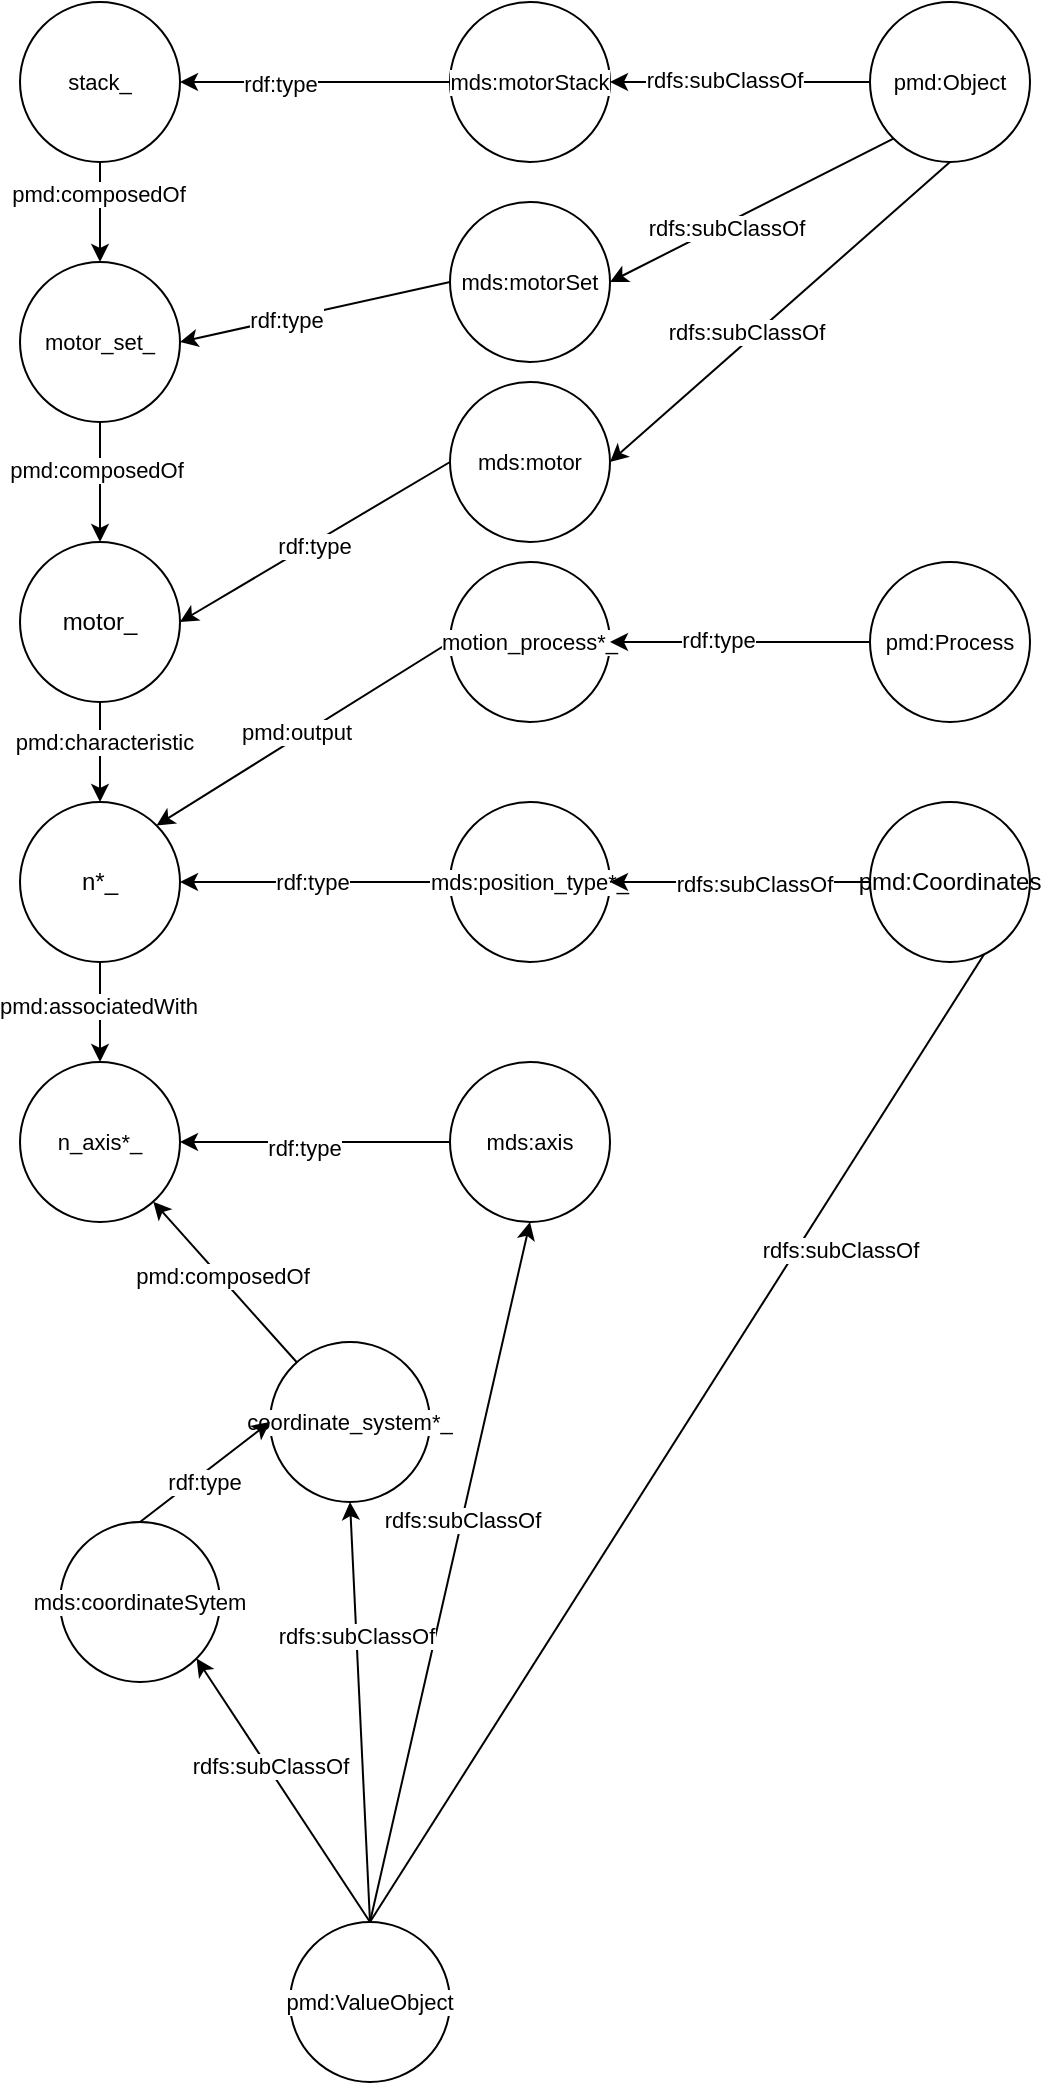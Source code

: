 <mxfile version="24.5.1" type="device">
  <diagram name="Page-1" id="DqdhzuPwQZ2PeT0PzN2s">
    <mxGraphModel dx="763" dy="539" grid="1" gridSize="10" guides="1" tooltips="1" connect="1" arrows="1" fold="1" page="1" pageScale="1" pageWidth="850" pageHeight="1100" math="0" shadow="0">
      <root>
        <mxCell id="0" />
        <mxCell id="1" parent="0" />
        <mxCell id="FRMYRlITpiS1XBL9wadS-8" style="edgeStyle=none;rounded=0;orthogonalLoop=1;jettySize=auto;html=1;exitX=0.5;exitY=1;exitDx=0;exitDy=0;entryX=0.5;entryY=0;entryDx=0;entryDy=0;strokeColor=default;align=center;verticalAlign=middle;fontFamily=Helvetica;fontSize=11;fontColor=default;labelBackgroundColor=default;endArrow=classic;" parent="1" source="FRMYRlITpiS1XBL9wadS-3" target="FRMYRlITpiS1XBL9wadS-5" edge="1">
          <mxGeometry relative="1" as="geometry" />
        </mxCell>
        <mxCell id="FRMYRlITpiS1XBL9wadS-36" value="pmd:characteristic" style="edgeLabel;html=1;align=center;verticalAlign=middle;resizable=0;points=[];fontFamily=Helvetica;fontSize=11;fontColor=default;labelBackgroundColor=default;" parent="FRMYRlITpiS1XBL9wadS-8" vertex="1" connectable="0">
          <mxGeometry x="-0.213" y="2" relative="1" as="geometry">
            <mxPoint as="offset" />
          </mxGeometry>
        </mxCell>
        <mxCell id="FRMYRlITpiS1XBL9wadS-3" value="motor_" style="ellipse;whiteSpace=wrap;html=1;aspect=fixed;" parent="1" vertex="1">
          <mxGeometry x="405" y="750" width="80" height="80" as="geometry" />
        </mxCell>
        <mxCell id="FRMYRlITpiS1XBL9wadS-22" style="edgeStyle=none;rounded=0;orthogonalLoop=1;jettySize=auto;html=1;exitX=0.5;exitY=1;exitDx=0;exitDy=0;entryX=0.5;entryY=0;entryDx=0;entryDy=0;strokeColor=default;align=center;verticalAlign=middle;fontFamily=Helvetica;fontSize=11;fontColor=default;labelBackgroundColor=default;endArrow=classic;" parent="1" source="FRMYRlITpiS1XBL9wadS-5" target="FRMYRlITpiS1XBL9wadS-16" edge="1">
          <mxGeometry relative="1" as="geometry" />
        </mxCell>
        <mxCell id="FRMYRlITpiS1XBL9wadS-124" value="pmd:associatedWith" style="edgeLabel;html=1;align=center;verticalAlign=middle;resizable=0;points=[];fontFamily=Helvetica;fontSize=11;fontColor=default;labelBackgroundColor=default;" parent="FRMYRlITpiS1XBL9wadS-22" vertex="1" connectable="0">
          <mxGeometry x="-0.147" y="-1" relative="1" as="geometry">
            <mxPoint as="offset" />
          </mxGeometry>
        </mxCell>
        <mxCell id="FRMYRlITpiS1XBL9wadS-5" value="n*_" style="ellipse;whiteSpace=wrap;html=1;aspect=fixed;" parent="1" vertex="1">
          <mxGeometry x="405" y="880" width="80" height="80" as="geometry" />
        </mxCell>
        <mxCell id="FRMYRlITpiS1XBL9wadS-25" value="" style="edgeStyle=none;rounded=0;orthogonalLoop=1;jettySize=auto;html=1;strokeColor=default;align=center;verticalAlign=middle;fontFamily=Helvetica;fontSize=11;fontColor=default;labelBackgroundColor=default;endArrow=classic;" parent="1" source="FRMYRlITpiS1XBL9wadS-10" target="FRMYRlITpiS1XBL9wadS-15" edge="1">
          <mxGeometry relative="1" as="geometry" />
        </mxCell>
        <mxCell id="FRMYRlITpiS1XBL9wadS-38" value="pmd:composedOf" style="edgeLabel;html=1;align=center;verticalAlign=middle;resizable=0;points=[];fontFamily=Helvetica;fontSize=11;fontColor=default;labelBackgroundColor=default;" parent="FRMYRlITpiS1XBL9wadS-25" vertex="1" connectable="0">
          <mxGeometry x="-0.38" y="-1" relative="1" as="geometry">
            <mxPoint as="offset" />
          </mxGeometry>
        </mxCell>
        <mxCell id="FRMYRlITpiS1XBL9wadS-10" value="stack_" style="ellipse;whiteSpace=wrap;html=1;aspect=fixed;fontFamily=Helvetica;fontSize=11;fontColor=default;labelBackgroundColor=default;" parent="1" vertex="1">
          <mxGeometry x="405" y="480" width="80" height="80" as="geometry" />
        </mxCell>
        <mxCell id="FRMYRlITpiS1XBL9wadS-21" style="edgeStyle=none;rounded=0;orthogonalLoop=1;jettySize=auto;html=1;exitX=0.5;exitY=1;exitDx=0;exitDy=0;entryX=0.5;entryY=0;entryDx=0;entryDy=0;strokeColor=default;align=center;verticalAlign=middle;fontFamily=Helvetica;fontSize=11;fontColor=default;labelBackgroundColor=default;endArrow=classic;" parent="1" source="FRMYRlITpiS1XBL9wadS-15" target="FRMYRlITpiS1XBL9wadS-3" edge="1">
          <mxGeometry relative="1" as="geometry" />
        </mxCell>
        <mxCell id="FRMYRlITpiS1XBL9wadS-37" value="pmd:composedOf" style="edgeLabel;html=1;align=center;verticalAlign=middle;resizable=0;points=[];fontFamily=Helvetica;fontSize=11;fontColor=default;labelBackgroundColor=default;" parent="FRMYRlITpiS1XBL9wadS-21" vertex="1" connectable="0">
          <mxGeometry x="-0.206" y="-2" relative="1" as="geometry">
            <mxPoint as="offset" />
          </mxGeometry>
        </mxCell>
        <mxCell id="FRMYRlITpiS1XBL9wadS-15" value="motor_set_" style="ellipse;whiteSpace=wrap;html=1;aspect=fixed;fontFamily=Helvetica;fontSize=11;fontColor=default;labelBackgroundColor=default;" parent="1" vertex="1">
          <mxGeometry x="405" y="610" width="80" height="80" as="geometry" />
        </mxCell>
        <mxCell id="FRMYRlITpiS1XBL9wadS-16" value="n_axis*_" style="ellipse;whiteSpace=wrap;html=1;aspect=fixed;fontFamily=Helvetica;fontSize=11;fontColor=default;labelBackgroundColor=default;" parent="1" vertex="1">
          <mxGeometry x="405" y="1010" width="80" height="80" as="geometry" />
        </mxCell>
        <mxCell id="FRMYRlITpiS1XBL9wadS-28" value="" style="edgeStyle=none;rounded=0;orthogonalLoop=1;jettySize=auto;html=1;strokeColor=default;align=center;verticalAlign=middle;fontFamily=Helvetica;fontSize=11;fontColor=default;labelBackgroundColor=default;endArrow=classic;" parent="1" source="FRMYRlITpiS1XBL9wadS-17" target="FRMYRlITpiS1XBL9wadS-16" edge="1">
          <mxGeometry relative="1" as="geometry" />
        </mxCell>
        <mxCell id="FRMYRlITpiS1XBL9wadS-48" value="pmd:composedOf" style="edgeLabel;html=1;align=center;verticalAlign=middle;resizable=0;points=[];fontFamily=Helvetica;fontSize=11;fontColor=default;labelBackgroundColor=default;" parent="FRMYRlITpiS1XBL9wadS-28" vertex="1" connectable="0">
          <mxGeometry x="0.059" y="-1" relative="1" as="geometry">
            <mxPoint as="offset" />
          </mxGeometry>
        </mxCell>
        <mxCell id="FRMYRlITpiS1XBL9wadS-17" value="coordinate_system*_" style="ellipse;whiteSpace=wrap;html=1;aspect=fixed;fontFamily=Helvetica;fontSize=11;fontColor=default;labelBackgroundColor=default;direction=south;" parent="1" vertex="1">
          <mxGeometry x="530" y="1150" width="80" height="80" as="geometry" />
        </mxCell>
        <mxCell id="d0K6Ns81mCFAeREVRAv0-5" style="edgeStyle=none;rounded=0;orthogonalLoop=1;jettySize=auto;html=1;exitX=0;exitY=0.5;exitDx=0;exitDy=0;entryX=1;entryY=0.5;entryDx=0;entryDy=0;strokeColor=default;align=center;verticalAlign=middle;fontFamily=Helvetica;fontSize=11;fontColor=default;labelBackgroundColor=default;endArrow=classic;" parent="1" source="FRMYRlITpiS1XBL9wadS-19" target="FRMYRlITpiS1XBL9wadS-5" edge="1">
          <mxGeometry relative="1" as="geometry" />
        </mxCell>
        <mxCell id="d0K6Ns81mCFAeREVRAv0-6" value="rdf:type" style="edgeLabel;html=1;align=center;verticalAlign=middle;resizable=0;points=[];fontFamily=Helvetica;fontSize=11;fontColor=default;labelBackgroundColor=default;" parent="d0K6Ns81mCFAeREVRAv0-5" vertex="1" connectable="0">
          <mxGeometry x="0.022" relative="1" as="geometry">
            <mxPoint as="offset" />
          </mxGeometry>
        </mxCell>
        <mxCell id="FRMYRlITpiS1XBL9wadS-19" value="mds:position_type*_" style="ellipse;whiteSpace=wrap;html=1;aspect=fixed;fontFamily=Helvetica;fontSize=11;fontColor=default;labelBackgroundColor=default;" parent="1" vertex="1">
          <mxGeometry x="620" y="880" width="80" height="80" as="geometry" />
        </mxCell>
        <mxCell id="FRMYRlITpiS1XBL9wadS-33" style="edgeStyle=none;rounded=0;orthogonalLoop=1;jettySize=auto;html=1;exitX=0;exitY=0.5;exitDx=0;exitDy=0;entryX=1;entryY=0;entryDx=0;entryDy=0;strokeColor=default;align=center;verticalAlign=middle;fontFamily=Helvetica;fontSize=11;fontColor=default;labelBackgroundColor=default;endArrow=classic;" parent="1" source="FRMYRlITpiS1XBL9wadS-32" target="FRMYRlITpiS1XBL9wadS-5" edge="1">
          <mxGeometry relative="1" as="geometry" />
        </mxCell>
        <mxCell id="FRMYRlITpiS1XBL9wadS-123" value="pmd:output" style="edgeLabel;html=1;align=center;verticalAlign=middle;resizable=0;points=[];fontFamily=Helvetica;fontSize=11;fontColor=default;labelBackgroundColor=default;" parent="FRMYRlITpiS1XBL9wadS-33" vertex="1" connectable="0">
          <mxGeometry x="0.033" y="-3" relative="1" as="geometry">
            <mxPoint as="offset" />
          </mxGeometry>
        </mxCell>
        <mxCell id="FRMYRlITpiS1XBL9wadS-32" value="motion_process*_" style="ellipse;whiteSpace=wrap;html=1;aspect=fixed;fontFamily=Helvetica;fontSize=11;fontColor=default;labelBackgroundColor=default;" parent="1" vertex="1">
          <mxGeometry x="620" y="760" width="80" height="80" as="geometry" />
        </mxCell>
        <mxCell id="d0K6Ns81mCFAeREVRAv0-23" style="edgeStyle=none;rounded=0;orthogonalLoop=1;jettySize=auto;html=1;exitX=0;exitY=0.5;exitDx=0;exitDy=0;entryX=1;entryY=0.5;entryDx=0;entryDy=0;strokeColor=default;align=center;verticalAlign=middle;fontFamily=Helvetica;fontSize=11;fontColor=default;labelBackgroundColor=default;endArrow=classic;" parent="1" source="FRMYRlITpiS1XBL9wadS-46" target="FRMYRlITpiS1XBL9wadS-51" edge="1">
          <mxGeometry relative="1" as="geometry" />
        </mxCell>
        <mxCell id="d0K6Ns81mCFAeREVRAv0-24" value="rdfs:subClassOf" style="edgeLabel;html=1;align=center;verticalAlign=middle;resizable=0;points=[];fontFamily=Helvetica;fontSize=11;fontColor=default;labelBackgroundColor=default;" parent="d0K6Ns81mCFAeREVRAv0-23" vertex="1" connectable="0">
          <mxGeometry x="0.123" y="-1" relative="1" as="geometry">
            <mxPoint as="offset" />
          </mxGeometry>
        </mxCell>
        <mxCell id="d0K6Ns81mCFAeREVRAv0-25" style="edgeStyle=none;rounded=0;orthogonalLoop=1;jettySize=auto;html=1;exitX=0;exitY=1;exitDx=0;exitDy=0;entryX=1;entryY=0.5;entryDx=0;entryDy=0;strokeColor=default;align=center;verticalAlign=middle;fontFamily=Helvetica;fontSize=11;fontColor=default;labelBackgroundColor=default;endArrow=classic;" parent="1" source="FRMYRlITpiS1XBL9wadS-46" target="FRMYRlITpiS1XBL9wadS-52" edge="1">
          <mxGeometry relative="1" as="geometry" />
        </mxCell>
        <mxCell id="d0K6Ns81mCFAeREVRAv0-26" value="rdfs:subClassOf" style="edgeLabel;html=1;align=center;verticalAlign=middle;resizable=0;points=[];fontFamily=Helvetica;fontSize=11;fontColor=default;labelBackgroundColor=default;fontStyle=0" parent="d0K6Ns81mCFAeREVRAv0-25" vertex="1" connectable="0">
          <mxGeometry x="0.195" y="2" relative="1" as="geometry">
            <mxPoint as="offset" />
          </mxGeometry>
        </mxCell>
        <mxCell id="d0K6Ns81mCFAeREVRAv0-27" style="edgeStyle=none;rounded=0;orthogonalLoop=1;jettySize=auto;html=1;exitX=0.5;exitY=1;exitDx=0;exitDy=0;entryX=1;entryY=0.5;entryDx=0;entryDy=0;strokeColor=default;align=center;verticalAlign=middle;fontFamily=Helvetica;fontSize=11;fontColor=default;labelBackgroundColor=default;endArrow=classic;" parent="1" source="FRMYRlITpiS1XBL9wadS-46" target="FRMYRlITpiS1XBL9wadS-118" edge="1">
          <mxGeometry relative="1" as="geometry" />
        </mxCell>
        <mxCell id="d0K6Ns81mCFAeREVRAv0-28" value="rdfs:subClassOf" style="edgeLabel;html=1;align=center;verticalAlign=middle;resizable=0;points=[];fontFamily=Helvetica;fontSize=11;fontColor=default;labelBackgroundColor=default;" parent="d0K6Ns81mCFAeREVRAv0-27" vertex="1" connectable="0">
          <mxGeometry x="0.171" y="-4" relative="1" as="geometry">
            <mxPoint as="offset" />
          </mxGeometry>
        </mxCell>
        <mxCell id="FRMYRlITpiS1XBL9wadS-46" value="pmd:Object" style="ellipse;whiteSpace=wrap;html=1;aspect=fixed;fontFamily=Helvetica;fontSize=11;fontColor=default;labelBackgroundColor=default;" parent="1" vertex="1">
          <mxGeometry x="830" y="480" width="80" height="80" as="geometry" />
        </mxCell>
        <mxCell id="d0K6Ns81mCFAeREVRAv0-15" style="edgeStyle=none;rounded=0;orthogonalLoop=1;jettySize=auto;html=1;exitX=0.5;exitY=0;exitDx=0;exitDy=0;strokeColor=default;align=center;verticalAlign=middle;fontFamily=Helvetica;fontSize=11;fontColor=default;labelBackgroundColor=default;endArrow=classic;entryX=1;entryY=0.5;entryDx=0;entryDy=0;" parent="1" source="FRMYRlITpiS1XBL9wadS-47" target="SmGWTPlpBDEohdhIMg7b-1" edge="1">
          <mxGeometry relative="1" as="geometry">
            <mxPoint x="880" y="920" as="targetPoint" />
          </mxGeometry>
        </mxCell>
        <mxCell id="d0K6Ns81mCFAeREVRAv0-16" value="rdfs:subClassOf" style="edgeLabel;html=1;align=center;verticalAlign=middle;resizable=0;points=[];fontFamily=Helvetica;fontSize=11;fontColor=default;labelBackgroundColor=default;" parent="d0K6Ns81mCFAeREVRAv0-15" vertex="1" connectable="0">
          <mxGeometry x="0.3" y="-3" relative="1" as="geometry">
            <mxPoint x="18" as="offset" />
          </mxGeometry>
        </mxCell>
        <mxCell id="d0K6Ns81mCFAeREVRAv0-17" style="edgeStyle=none;rounded=0;orthogonalLoop=1;jettySize=auto;html=1;exitX=0.5;exitY=0;exitDx=0;exitDy=0;entryX=0.5;entryY=1;entryDx=0;entryDy=0;strokeColor=default;align=center;verticalAlign=middle;fontFamily=Helvetica;fontSize=11;fontColor=default;labelBackgroundColor=default;endArrow=classic;" parent="1" source="FRMYRlITpiS1XBL9wadS-47" target="FRMYRlITpiS1XBL9wadS-87" edge="1">
          <mxGeometry relative="1" as="geometry" />
        </mxCell>
        <mxCell id="d0K6Ns81mCFAeREVRAv0-18" value="rdfs:subClassOf" style="edgeLabel;html=1;align=center;verticalAlign=middle;resizable=0;points=[];fontFamily=Helvetica;fontSize=11;fontColor=default;labelBackgroundColor=default;" parent="d0K6Ns81mCFAeREVRAv0-17" vertex="1" connectable="0">
          <mxGeometry x="0.151" relative="1" as="geometry">
            <mxPoint as="offset" />
          </mxGeometry>
        </mxCell>
        <mxCell id="d0K6Ns81mCFAeREVRAv0-19" style="edgeStyle=none;rounded=0;orthogonalLoop=1;jettySize=auto;html=1;exitX=0.5;exitY=0;exitDx=0;exitDy=0;entryX=1;entryY=0.5;entryDx=0;entryDy=0;strokeColor=default;align=center;verticalAlign=middle;fontFamily=Helvetica;fontSize=11;fontColor=default;labelBackgroundColor=default;endArrow=classic;" parent="1" source="FRMYRlITpiS1XBL9wadS-47" target="FRMYRlITpiS1XBL9wadS-17" edge="1">
          <mxGeometry relative="1" as="geometry" />
        </mxCell>
        <mxCell id="d0K6Ns81mCFAeREVRAv0-20" value="rdfs:subClassOf" style="edgeLabel;html=1;align=center;verticalAlign=middle;resizable=0;points=[];fontFamily=Helvetica;fontSize=11;fontColor=default;labelBackgroundColor=default;" parent="d0K6Ns81mCFAeREVRAv0-19" vertex="1" connectable="0">
          <mxGeometry x="0.365" relative="1" as="geometry">
            <mxPoint as="offset" />
          </mxGeometry>
        </mxCell>
        <mxCell id="d0K6Ns81mCFAeREVRAv0-21" style="edgeStyle=none;rounded=0;orthogonalLoop=1;jettySize=auto;html=1;exitX=0.5;exitY=0;exitDx=0;exitDy=0;entryX=1;entryY=1;entryDx=0;entryDy=0;strokeColor=default;align=center;verticalAlign=middle;fontFamily=Helvetica;fontSize=11;fontColor=default;labelBackgroundColor=default;endArrow=classic;" parent="1" source="FRMYRlITpiS1XBL9wadS-47" target="FRMYRlITpiS1XBL9wadS-49" edge="1">
          <mxGeometry relative="1" as="geometry" />
        </mxCell>
        <mxCell id="d0K6Ns81mCFAeREVRAv0-22" value="rdfs:subClassOf" style="edgeLabel;html=1;align=center;verticalAlign=middle;resizable=0;points=[];fontFamily=Helvetica;fontSize=11;fontColor=default;labelBackgroundColor=default;" parent="d0K6Ns81mCFAeREVRAv0-21" vertex="1" connectable="0">
          <mxGeometry x="0.175" y="-1" relative="1" as="geometry">
            <mxPoint as="offset" />
          </mxGeometry>
        </mxCell>
        <mxCell id="FRMYRlITpiS1XBL9wadS-47" value="pmd:ValueObject" style="ellipse;whiteSpace=wrap;html=1;aspect=fixed;fontFamily=Helvetica;fontSize=11;fontColor=default;labelBackgroundColor=default;" parent="1" vertex="1">
          <mxGeometry x="540" y="1440" width="80" height="80" as="geometry" />
        </mxCell>
        <mxCell id="d0K6Ns81mCFAeREVRAv0-1" style="rounded=0;orthogonalLoop=1;jettySize=auto;html=1;exitX=0.5;exitY=0;exitDx=0;exitDy=0;entryX=0.5;entryY=1;entryDx=0;entryDy=0;" parent="1" source="FRMYRlITpiS1XBL9wadS-49" target="FRMYRlITpiS1XBL9wadS-17" edge="1">
          <mxGeometry relative="1" as="geometry" />
        </mxCell>
        <mxCell id="d0K6Ns81mCFAeREVRAv0-2" value="rdf:type" style="edgeLabel;html=1;align=center;verticalAlign=middle;resizable=0;points=[];fontFamily=Helvetica;fontSize=11;fontColor=default;labelBackgroundColor=default;" parent="d0K6Ns81mCFAeREVRAv0-1" vertex="1" connectable="0">
          <mxGeometry x="-0.08" y="-3" relative="1" as="geometry">
            <mxPoint as="offset" />
          </mxGeometry>
        </mxCell>
        <mxCell id="FRMYRlITpiS1XBL9wadS-49" value="mds:coordinateSytem" style="ellipse;whiteSpace=wrap;html=1;aspect=fixed;fontFamily=Helvetica;fontSize=11;fontColor=default;labelBackgroundColor=default;" parent="1" vertex="1">
          <mxGeometry x="425" y="1240" width="80" height="80" as="geometry" />
        </mxCell>
        <mxCell id="d0K6Ns81mCFAeREVRAv0-7" style="edgeStyle=none;rounded=0;orthogonalLoop=1;jettySize=auto;html=1;exitX=0;exitY=0.5;exitDx=0;exitDy=0;entryX=1;entryY=0.5;entryDx=0;entryDy=0;strokeColor=default;align=center;verticalAlign=middle;fontFamily=Helvetica;fontSize=11;fontColor=default;labelBackgroundColor=default;endArrow=classic;" parent="1" source="FRMYRlITpiS1XBL9wadS-50" target="FRMYRlITpiS1XBL9wadS-32" edge="1">
          <mxGeometry relative="1" as="geometry" />
        </mxCell>
        <mxCell id="d0K6Ns81mCFAeREVRAv0-8" value="rdf:type" style="edgeLabel;html=1;align=center;verticalAlign=middle;resizable=0;points=[];fontFamily=Helvetica;fontSize=11;fontColor=default;labelBackgroundColor=default;" parent="d0K6Ns81mCFAeREVRAv0-7" vertex="1" connectable="0">
          <mxGeometry x="0.169" y="-1" relative="1" as="geometry">
            <mxPoint as="offset" />
          </mxGeometry>
        </mxCell>
        <mxCell id="FRMYRlITpiS1XBL9wadS-50" value="pmd:Process" style="ellipse;whiteSpace=wrap;html=1;aspect=fixed;fontFamily=Helvetica;fontSize=11;fontColor=default;labelBackgroundColor=default;" parent="1" vertex="1">
          <mxGeometry x="830" y="760" width="80" height="80" as="geometry" />
        </mxCell>
        <mxCell id="d0K6Ns81mCFAeREVRAv0-9" style="edgeStyle=none;rounded=0;orthogonalLoop=1;jettySize=auto;html=1;exitX=0;exitY=0.5;exitDx=0;exitDy=0;entryX=1;entryY=0.5;entryDx=0;entryDy=0;strokeColor=default;align=center;verticalAlign=middle;fontFamily=Helvetica;fontSize=11;fontColor=default;labelBackgroundColor=default;endArrow=classic;" parent="1" source="FRMYRlITpiS1XBL9wadS-51" target="FRMYRlITpiS1XBL9wadS-10" edge="1">
          <mxGeometry relative="1" as="geometry" />
        </mxCell>
        <mxCell id="d0K6Ns81mCFAeREVRAv0-10" value="rdf:type" style="edgeLabel;html=1;align=center;verticalAlign=middle;resizable=0;points=[];fontFamily=Helvetica;fontSize=11;fontColor=default;labelBackgroundColor=default;" parent="d0K6Ns81mCFAeREVRAv0-9" vertex="1" connectable="0">
          <mxGeometry x="0.259" y="1" relative="1" as="geometry">
            <mxPoint as="offset" />
          </mxGeometry>
        </mxCell>
        <mxCell id="FRMYRlITpiS1XBL9wadS-51" value="mds:motorStack" style="ellipse;whiteSpace=wrap;html=1;aspect=fixed;fontFamily=Helvetica;fontSize=11;fontColor=default;labelBackgroundColor=default;" parent="1" vertex="1">
          <mxGeometry x="620" y="480" width="80" height="80" as="geometry" />
        </mxCell>
        <mxCell id="d0K6Ns81mCFAeREVRAv0-3" style="edgeStyle=none;rounded=0;orthogonalLoop=1;jettySize=auto;html=1;exitX=0;exitY=0.5;exitDx=0;exitDy=0;entryX=1;entryY=0.5;entryDx=0;entryDy=0;strokeColor=default;align=center;verticalAlign=middle;fontFamily=Helvetica;fontSize=11;fontColor=default;labelBackgroundColor=default;endArrow=classic;" parent="1" source="FRMYRlITpiS1XBL9wadS-87" target="FRMYRlITpiS1XBL9wadS-16" edge="1">
          <mxGeometry relative="1" as="geometry" />
        </mxCell>
        <mxCell id="d0K6Ns81mCFAeREVRAv0-4" value="rdf:type" style="edgeLabel;html=1;align=center;verticalAlign=middle;resizable=0;points=[];fontFamily=Helvetica;fontSize=11;fontColor=default;labelBackgroundColor=default;" parent="d0K6Ns81mCFAeREVRAv0-3" vertex="1" connectable="0">
          <mxGeometry x="0.082" y="3" relative="1" as="geometry">
            <mxPoint as="offset" />
          </mxGeometry>
        </mxCell>
        <mxCell id="FRMYRlITpiS1XBL9wadS-87" value="mds:axis" style="ellipse;whiteSpace=wrap;html=1;aspect=fixed;fontFamily=Helvetica;fontSize=11;fontColor=default;labelBackgroundColor=default;" parent="1" vertex="1">
          <mxGeometry x="620" y="1010" width="80" height="80" as="geometry" />
        </mxCell>
        <mxCell id="d0K6Ns81mCFAeREVRAv0-11" style="edgeStyle=none;rounded=0;orthogonalLoop=1;jettySize=auto;html=1;exitX=0;exitY=0.5;exitDx=0;exitDy=0;entryX=1;entryY=0.5;entryDx=0;entryDy=0;strokeColor=default;align=center;verticalAlign=middle;fontFamily=Helvetica;fontSize=11;fontColor=default;labelBackgroundColor=default;endArrow=classic;" parent="1" source="FRMYRlITpiS1XBL9wadS-52" target="FRMYRlITpiS1XBL9wadS-15" edge="1">
          <mxGeometry relative="1" as="geometry" />
        </mxCell>
        <mxCell id="d0K6Ns81mCFAeREVRAv0-12" value="rdf:type" style="edgeLabel;html=1;align=center;verticalAlign=middle;resizable=0;points=[];fontFamily=Helvetica;fontSize=11;fontColor=default;labelBackgroundColor=default;" parent="d0K6Ns81mCFAeREVRAv0-11" vertex="1" connectable="0">
          <mxGeometry x="0.217" y="1" relative="1" as="geometry">
            <mxPoint as="offset" />
          </mxGeometry>
        </mxCell>
        <mxCell id="FRMYRlITpiS1XBL9wadS-52" value="mds:motorSet" style="ellipse;whiteSpace=wrap;html=1;aspect=fixed;fontFamily=Helvetica;fontSize=11;fontColor=default;labelBackgroundColor=default;" parent="1" vertex="1">
          <mxGeometry x="620" y="580" width="80" height="80" as="geometry" />
        </mxCell>
        <mxCell id="d0K6Ns81mCFAeREVRAv0-13" style="edgeStyle=none;rounded=0;orthogonalLoop=1;jettySize=auto;html=1;exitX=0;exitY=0.5;exitDx=0;exitDy=0;entryX=1;entryY=0.5;entryDx=0;entryDy=0;strokeColor=default;align=center;verticalAlign=middle;fontFamily=Helvetica;fontSize=11;fontColor=default;labelBackgroundColor=default;endArrow=classic;" parent="1" source="FRMYRlITpiS1XBL9wadS-118" target="FRMYRlITpiS1XBL9wadS-3" edge="1">
          <mxGeometry relative="1" as="geometry" />
        </mxCell>
        <mxCell id="d0K6Ns81mCFAeREVRAv0-14" value="&lt;span style=&quot;font-weight: 400;&quot;&gt;rdf:type&lt;/span&gt;" style="edgeLabel;html=1;align=center;verticalAlign=middle;resizable=0;points=[];fontFamily=Helvetica;fontSize=11;fontColor=default;labelBackgroundColor=default;fontStyle=1" parent="d0K6Ns81mCFAeREVRAv0-13" vertex="1" connectable="0">
          <mxGeometry x="0.029" y="1" relative="1" as="geometry">
            <mxPoint as="offset" />
          </mxGeometry>
        </mxCell>
        <mxCell id="FRMYRlITpiS1XBL9wadS-118" value="mds:motor" style="ellipse;whiteSpace=wrap;html=1;aspect=fixed;fontFamily=Helvetica;fontSize=11;fontColor=default;labelBackgroundColor=default;" parent="1" vertex="1">
          <mxGeometry x="620" y="670" width="80" height="80" as="geometry" />
        </mxCell>
        <mxCell id="SmGWTPlpBDEohdhIMg7b-2" value="" style="edgeStyle=orthogonalEdgeStyle;rounded=0;orthogonalLoop=1;jettySize=auto;html=1;" parent="1" source="SmGWTPlpBDEohdhIMg7b-1" target="FRMYRlITpiS1XBL9wadS-19" edge="1">
          <mxGeometry relative="1" as="geometry" />
        </mxCell>
        <mxCell id="SmGWTPlpBDEohdhIMg7b-3" value="rdfs:subClassOf" style="edgeLabel;html=1;align=center;verticalAlign=middle;resizable=0;points=[];" parent="SmGWTPlpBDEohdhIMg7b-2" vertex="1" connectable="0">
          <mxGeometry x="-0.103" y="1" relative="1" as="geometry">
            <mxPoint as="offset" />
          </mxGeometry>
        </mxCell>
        <mxCell id="SmGWTPlpBDEohdhIMg7b-1" value="pmd:Coordinates" style="ellipse;whiteSpace=wrap;html=1;aspect=fixed;" parent="1" vertex="1">
          <mxGeometry x="830" y="880" width="80" height="80" as="geometry" />
        </mxCell>
      </root>
    </mxGraphModel>
  </diagram>
</mxfile>

